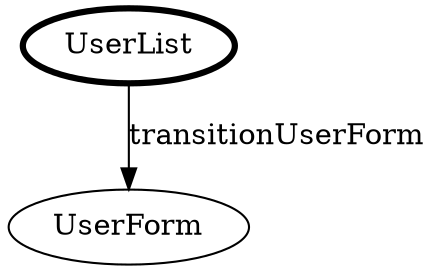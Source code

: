 digraph Navigation {
"UserList" [penwidth=3]
"UserList" -> "UserForm" [label="transitionUserForm"]
"UserForm"
}
